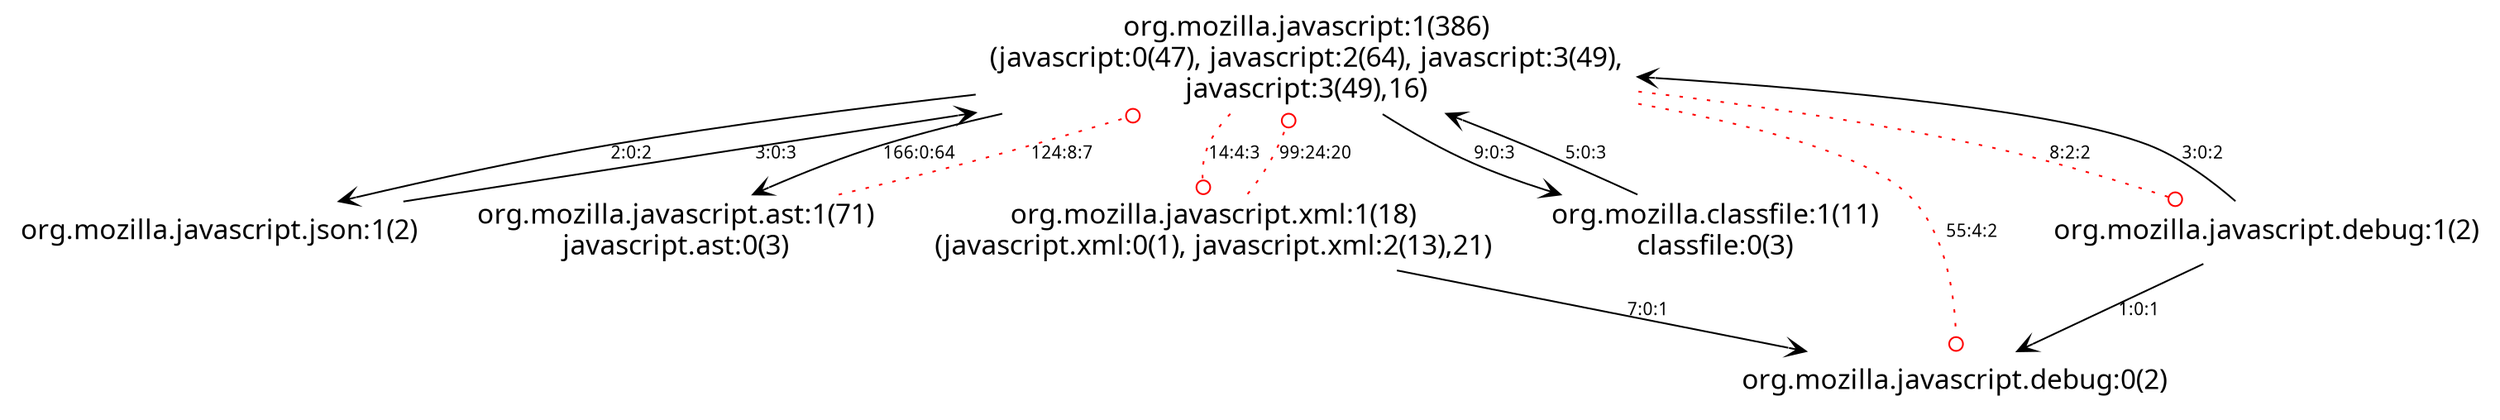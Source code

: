 digraph BasicCLPS { 
 node [shape=plaintext, fontname=Skia, fontsize=16] 
edge [fontname=Skia, fontsize = 10];
6[ label="org.mozilla.javascript:1(386)\n(javascript:0(47), javascript:2(64), javascript:3(49),\njavascript:3(49),16)"];
5[ label="org.mozilla.javascript.json:1(2)"];
4[ label="org.mozilla.javascript.ast:1(71)\njavascript.ast:0(3)"];
3[ label="org.mozilla.javascript.xml:1(18)\n(javascript.xml:0(1), javascript.xml:2(13),21)"];
2[ label="org.mozilla.classfile:1(11)\nclassfile:0(3)"];
1[ label="org.mozilla.javascript.debug:0(2)"];
0[ label="org.mozilla.javascript.debug:1(2)"];
0->6[color="black", arrowhead="vee", label = "3:0:2"];
0->1[color="black", arrowhead="vee", label = "1:0:1"];
2->6[color="black", arrowhead="vee", label = "5:0:3"];
3->6[color="red",  arrowhead="odot", style="dotted", label = "99:24:20"];
3->1[color="black", arrowhead="vee", label = "7:0:1"];
4->6[color="red",  arrowhead="odot", style="dotted", label = "124:8:7"];
5->6[color="black", arrowhead="vee", label = "3:0:3"];
6->4[color="black", arrowhead="vee", label = "166:0:64"];
6->2[color="black", arrowhead="vee", label = "9:0:3"];
6->0[color="red",  arrowhead="odot", style="dotted", label = "8:2:2"];
6->3[color="red",  arrowhead="odot", style="dotted", label = "14:4:3"];
6->1[color="red",  arrowhead="odot", style="dotted", label = "55:4:2"];
6->5[color="black", arrowhead="vee", label = "2:0:2"]
}
